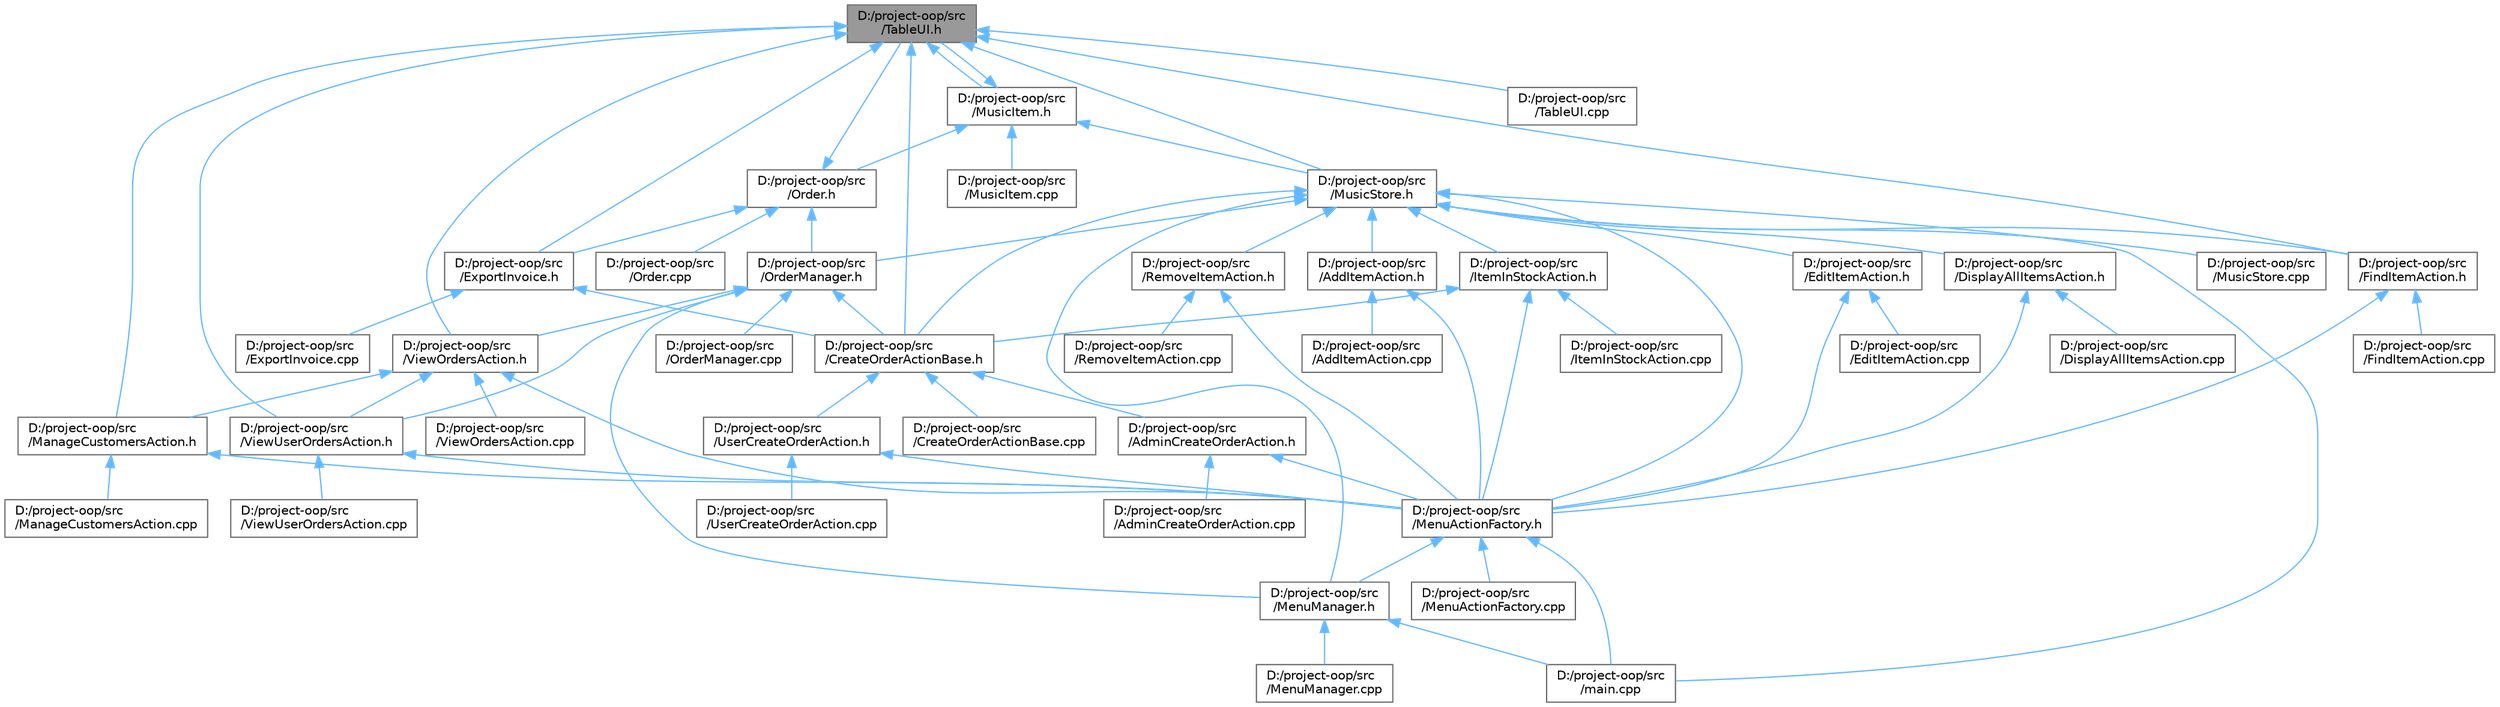 digraph "D:/project-oop/src/TableUI.h"
{
 // LATEX_PDF_SIZE
  bgcolor="transparent";
  edge [fontname=Helvetica,fontsize=10,labelfontname=Helvetica,labelfontsize=10];
  node [fontname=Helvetica,fontsize=10,shape=box,height=0.2,width=0.4];
  Node1 [id="Node000001",label="D:/project-oop/src\l/TableUI.h",height=0.2,width=0.4,color="gray40", fillcolor="grey60", style="filled", fontcolor="black",tooltip="Định nghĩa lớp TableUI để hiển thị dữ liệu dạng bảng trong giao diện dòng lệnh."];
  Node1 -> Node2 [id="edge1_Node000001_Node000002",dir="back",color="steelblue1",style="solid",tooltip=" "];
  Node2 [id="Node000002",label="D:/project-oop/src\l/CreateOrderActionBase.h",height=0.2,width=0.4,color="grey40", fillcolor="white", style="filled",URL="$_create_order_action_base_8h.html",tooltip="Định nghĩa lớp cơ sở cho hành động tạo đơn hàng, dùng chung cho cả quản trị viên và người dùng."];
  Node2 -> Node3 [id="edge2_Node000002_Node000003",dir="back",color="steelblue1",style="solid",tooltip=" "];
  Node3 [id="Node000003",label="D:/project-oop/src\l/AdminCreateOrderAction.h",height=0.2,width=0.4,color="grey40", fillcolor="white", style="filled",URL="$_admin_create_order_action_8h.html",tooltip="Định nghĩa lớp AdminCreateOrderAction cho phép quản trị viên tạo đơn hàng mới."];
  Node3 -> Node4 [id="edge3_Node000003_Node000004",dir="back",color="steelblue1",style="solid",tooltip=" "];
  Node4 [id="Node000004",label="D:/project-oop/src\l/AdminCreateOrderAction.cpp",height=0.2,width=0.4,color="grey40", fillcolor="white", style="filled",URL="$_admin_create_order_action_8cpp.html",tooltip=" "];
  Node3 -> Node5 [id="edge4_Node000003_Node000005",dir="back",color="steelblue1",style="solid",tooltip=" "];
  Node5 [id="Node000005",label="D:/project-oop/src\l/MenuActionFactory.h",height=0.2,width=0.4,color="grey40", fillcolor="white", style="filled",URL="$_menu_action_factory_8h.html",tooltip="Định nghĩa lớp MenuActionFactory để tạo các đối tượng hành động tương ứng với lựa chọn menu của người..."];
  Node5 -> Node6 [id="edge5_Node000005_Node000006",dir="back",color="steelblue1",style="solid",tooltip=" "];
  Node6 [id="Node000006",label="D:/project-oop/src\l/MenuActionFactory.cpp",height=0.2,width=0.4,color="grey40", fillcolor="white", style="filled",URL="$_menu_action_factory_8cpp.html",tooltip=" "];
  Node5 -> Node7 [id="edge6_Node000005_Node000007",dir="back",color="steelblue1",style="solid",tooltip=" "];
  Node7 [id="Node000007",label="D:/project-oop/src\l/MenuManager.h",height=0.2,width=0.4,color="grey40", fillcolor="white", style="filled",URL="$_menu_manager_8h.html",tooltip="Định nghĩa lớp MenuManager để quản lý các menu và xử lý tương tác của người dùng trong ứng dụng cửa h..."];
  Node7 -> Node8 [id="edge7_Node000007_Node000008",dir="back",color="steelblue1",style="solid",tooltip=" "];
  Node8 [id="Node000008",label="D:/project-oop/src\l/MenuManager.cpp",height=0.2,width=0.4,color="grey40", fillcolor="white", style="filled",URL="$_menu_manager_8cpp.html",tooltip=" "];
  Node7 -> Node9 [id="edge8_Node000007_Node000009",dir="back",color="steelblue1",style="solid",tooltip=" "];
  Node9 [id="Node000009",label="D:/project-oop/src\l/main.cpp",height=0.2,width=0.4,color="grey40", fillcolor="white", style="filled",URL="$main_8cpp.html",tooltip=" "];
  Node5 -> Node9 [id="edge9_Node000005_Node000009",dir="back",color="steelblue1",style="solid",tooltip=" "];
  Node2 -> Node10 [id="edge10_Node000002_Node000010",dir="back",color="steelblue1",style="solid",tooltip=" "];
  Node10 [id="Node000010",label="D:/project-oop/src\l/CreateOrderActionBase.cpp",height=0.2,width=0.4,color="grey40", fillcolor="white", style="filled",URL="$_create_order_action_base_8cpp.html",tooltip=" "];
  Node2 -> Node11 [id="edge11_Node000002_Node000011",dir="back",color="steelblue1",style="solid",tooltip=" "];
  Node11 [id="Node000011",label="D:/project-oop/src\l/UserCreateOrderAction.h",height=0.2,width=0.4,color="grey40", fillcolor="white", style="filled",URL="$_user_create_order_action_8h.html",tooltip="Định nghĩa lớp UserCreateOrderAction cho phép người dùng tạo đơn hàng mới."];
  Node11 -> Node5 [id="edge12_Node000011_Node000005",dir="back",color="steelblue1",style="solid",tooltip=" "];
  Node11 -> Node12 [id="edge13_Node000011_Node000012",dir="back",color="steelblue1",style="solid",tooltip=" "];
  Node12 [id="Node000012",label="D:/project-oop/src\l/UserCreateOrderAction.cpp",height=0.2,width=0.4,color="grey40", fillcolor="white", style="filled",URL="$_user_create_order_action_8cpp.html",tooltip=" "];
  Node1 -> Node13 [id="edge14_Node000001_Node000013",dir="back",color="steelblue1",style="solid",tooltip=" "];
  Node13 [id="Node000013",label="D:/project-oop/src\l/ExportInvoice.h",height=0.2,width=0.4,color="grey40", fillcolor="white", style="filled",URL="$_export_invoice_8h.html",tooltip="Định nghĩa lớp ExportInvoice để xuất hóa đơn cho đơn hàng và khách hàng."];
  Node13 -> Node2 [id="edge15_Node000013_Node000002",dir="back",color="steelblue1",style="solid",tooltip=" "];
  Node13 -> Node14 [id="edge16_Node000013_Node000014",dir="back",color="steelblue1",style="solid",tooltip=" "];
  Node14 [id="Node000014",label="D:/project-oop/src\l/ExportInvoice.cpp",height=0.2,width=0.4,color="grey40", fillcolor="white", style="filled",URL="$_export_invoice_8cpp.html",tooltip=" "];
  Node1 -> Node15 [id="edge17_Node000001_Node000015",dir="back",color="steelblue1",style="solid",tooltip=" "];
  Node15 [id="Node000015",label="D:/project-oop/src\l/FindItemAction.h",height=0.2,width=0.4,color="grey40", fillcolor="white", style="filled",URL="$_find_item_action_8h.html",tooltip="Định nghĩa lớp FindItemAction để tìm kiếm và hiển thị thông tin mặt hàng âm nhạc trong cửa hàng."];
  Node15 -> Node16 [id="edge18_Node000015_Node000016",dir="back",color="steelblue1",style="solid",tooltip=" "];
  Node16 [id="Node000016",label="D:/project-oop/src\l/FindItemAction.cpp",height=0.2,width=0.4,color="grey40", fillcolor="white", style="filled",URL="$_find_item_action_8cpp.html",tooltip=" "];
  Node15 -> Node5 [id="edge19_Node000015_Node000005",dir="back",color="steelblue1",style="solid",tooltip=" "];
  Node1 -> Node17 [id="edge20_Node000001_Node000017",dir="back",color="steelblue1",style="solid",tooltip=" "];
  Node17 [id="Node000017",label="D:/project-oop/src\l/ManageCustomersAction.h",height=0.2,width=0.4,color="grey40", fillcolor="white", style="filled",URL="$_manage_customers_action_8h.html",tooltip="Định nghĩa lớp ManageCustomersAction để quản lý thông tin khách hàng trong cửa hàng âm nhạc."];
  Node17 -> Node18 [id="edge21_Node000017_Node000018",dir="back",color="steelblue1",style="solid",tooltip=" "];
  Node18 [id="Node000018",label="D:/project-oop/src\l/ManageCustomersAction.cpp",height=0.2,width=0.4,color="grey40", fillcolor="white", style="filled",URL="$_manage_customers_action_8cpp.html",tooltip=" "];
  Node17 -> Node5 [id="edge22_Node000017_Node000005",dir="back",color="steelblue1",style="solid",tooltip=" "];
  Node1 -> Node19 [id="edge23_Node000001_Node000019",dir="back",color="steelblue1",style="solid",tooltip=" "];
  Node19 [id="Node000019",label="D:/project-oop/src\l/MusicItem.h",height=0.2,width=0.4,color="grey40", fillcolor="white", style="filled",URL="$_music_item_8h.html",tooltip="Định nghĩa lớp MusicItem để đại diện cho một mặt hàng âm nhạc trong cửa hàng."];
  Node19 -> Node20 [id="edge24_Node000019_Node000020",dir="back",color="steelblue1",style="solid",tooltip=" "];
  Node20 [id="Node000020",label="D:/project-oop/src\l/MusicItem.cpp",height=0.2,width=0.4,color="grey40", fillcolor="white", style="filled",URL="$_music_item_8cpp.html",tooltip=" "];
  Node19 -> Node21 [id="edge25_Node000019_Node000021",dir="back",color="steelblue1",style="solid",tooltip=" "];
  Node21 [id="Node000021",label="D:/project-oop/src\l/MusicStore.h",height=0.2,width=0.4,color="grey40", fillcolor="white", style="filled",URL="$_music_store_8h.html",tooltip="Định nghĩa lớp MusicStore để quản lý các mặt hàng âm nhạc trong cửa hàng."];
  Node21 -> Node22 [id="edge26_Node000021_Node000022",dir="back",color="steelblue1",style="solid",tooltip=" "];
  Node22 [id="Node000022",label="D:/project-oop/src\l/AddItemAction.h",height=0.2,width=0.4,color="grey40", fillcolor="white", style="filled",URL="$_add_item_action_8h.html",tooltip="Định nghĩa lớp AddItemAction thực hiện hành động thêm mặt hàng âm nhạc vào cửa hàng."];
  Node22 -> Node23 [id="edge27_Node000022_Node000023",dir="back",color="steelblue1",style="solid",tooltip=" "];
  Node23 [id="Node000023",label="D:/project-oop/src\l/AddItemAction.cpp",height=0.2,width=0.4,color="grey40", fillcolor="white", style="filled",URL="$_add_item_action_8cpp.html",tooltip=" "];
  Node22 -> Node5 [id="edge28_Node000022_Node000005",dir="back",color="steelblue1",style="solid",tooltip=" "];
  Node21 -> Node2 [id="edge29_Node000021_Node000002",dir="back",color="steelblue1",style="solid",tooltip=" "];
  Node21 -> Node24 [id="edge30_Node000021_Node000024",dir="back",color="steelblue1",style="solid",tooltip=" "];
  Node24 [id="Node000024",label="D:/project-oop/src\l/DisplayAllItemsAction.h",height=0.2,width=0.4,color="grey40", fillcolor="white", style="filled",URL="$_display_all_items_action_8h.html",tooltip="Định nghĩa lớp DisplayAllItemsAction để hiển thị tất cả các mặt hàng âm nhạc trong cửa hàng."];
  Node24 -> Node25 [id="edge31_Node000024_Node000025",dir="back",color="steelblue1",style="solid",tooltip=" "];
  Node25 [id="Node000025",label="D:/project-oop/src\l/DisplayAllItemsAction.cpp",height=0.2,width=0.4,color="grey40", fillcolor="white", style="filled",URL="$_display_all_items_action_8cpp.html",tooltip=" "];
  Node24 -> Node5 [id="edge32_Node000024_Node000005",dir="back",color="steelblue1",style="solid",tooltip=" "];
  Node21 -> Node26 [id="edge33_Node000021_Node000026",dir="back",color="steelblue1",style="solid",tooltip=" "];
  Node26 [id="Node000026",label="D:/project-oop/src\l/EditItemAction.h",height=0.2,width=0.4,color="grey40", fillcolor="white", style="filled",URL="$_edit_item_action_8h.html",tooltip="Định nghĩa lớp EditItemAction để chỉnh sửa thông tin mặt hàng âm nhạc trong cửa hàng."];
  Node26 -> Node27 [id="edge34_Node000026_Node000027",dir="back",color="steelblue1",style="solid",tooltip=" "];
  Node27 [id="Node000027",label="D:/project-oop/src\l/EditItemAction.cpp",height=0.2,width=0.4,color="grey40", fillcolor="white", style="filled",URL="$_edit_item_action_8cpp.html",tooltip=" "];
  Node26 -> Node5 [id="edge35_Node000026_Node000005",dir="back",color="steelblue1",style="solid",tooltip=" "];
  Node21 -> Node15 [id="edge36_Node000021_Node000015",dir="back",color="steelblue1",style="solid",tooltip=" "];
  Node21 -> Node28 [id="edge37_Node000021_Node000028",dir="back",color="steelblue1",style="solid",tooltip=" "];
  Node28 [id="Node000028",label="D:/project-oop/src\l/ItemInStockAction.h",height=0.2,width=0.4,color="grey40", fillcolor="white", style="filled",URL="$_item_in_stock_action_8h.html",tooltip="Định nghĩa lớp ItemInStockAction để hiển thị số lượng mặt hàng âm nhạc có sẵn trong kho."];
  Node28 -> Node2 [id="edge38_Node000028_Node000002",dir="back",color="steelblue1",style="solid",tooltip=" "];
  Node28 -> Node29 [id="edge39_Node000028_Node000029",dir="back",color="steelblue1",style="solid",tooltip=" "];
  Node29 [id="Node000029",label="D:/project-oop/src\l/ItemInStockAction.cpp",height=0.2,width=0.4,color="grey40", fillcolor="white", style="filled",URL="$_item_in_stock_action_8cpp.html",tooltip=" "];
  Node28 -> Node5 [id="edge40_Node000028_Node000005",dir="back",color="steelblue1",style="solid",tooltip=" "];
  Node21 -> Node5 [id="edge41_Node000021_Node000005",dir="back",color="steelblue1",style="solid",tooltip=" "];
  Node21 -> Node7 [id="edge42_Node000021_Node000007",dir="back",color="steelblue1",style="solid",tooltip=" "];
  Node21 -> Node30 [id="edge43_Node000021_Node000030",dir="back",color="steelblue1",style="solid",tooltip=" "];
  Node30 [id="Node000030",label="D:/project-oop/src\l/MusicStore.cpp",height=0.2,width=0.4,color="grey40", fillcolor="white", style="filled",URL="$_music_store_8cpp.html",tooltip=" "];
  Node21 -> Node31 [id="edge44_Node000021_Node000031",dir="back",color="steelblue1",style="solid",tooltip=" "];
  Node31 [id="Node000031",label="D:/project-oop/src\l/OrderManager.h",height=0.2,width=0.4,color="grey40", fillcolor="white", style="filled",URL="$_order_manager_8h.html",tooltip="Định nghĩa lớp OrderManager để quản lý các đơn hàng trong hệ thống."];
  Node31 -> Node2 [id="edge45_Node000031_Node000002",dir="back",color="steelblue1",style="solid",tooltip=" "];
  Node31 -> Node7 [id="edge46_Node000031_Node000007",dir="back",color="steelblue1",style="solid",tooltip=" "];
  Node31 -> Node32 [id="edge47_Node000031_Node000032",dir="back",color="steelblue1",style="solid",tooltip=" "];
  Node32 [id="Node000032",label="D:/project-oop/src\l/OrderManager.cpp",height=0.2,width=0.4,color="grey40", fillcolor="white", style="filled",URL="$_order_manager_8cpp.html",tooltip=" "];
  Node31 -> Node33 [id="edge48_Node000031_Node000033",dir="back",color="steelblue1",style="solid",tooltip=" "];
  Node33 [id="Node000033",label="D:/project-oop/src\l/ViewOrdersAction.h",height=0.2,width=0.4,color="grey40", fillcolor="white", style="filled",URL="$_view_orders_action_8h.html",tooltip="Định nghĩa lớp ViewOrdersAction để xử lý hành động hiển thị danh sách đơn hàng."];
  Node33 -> Node17 [id="edge49_Node000033_Node000017",dir="back",color="steelblue1",style="solid",tooltip=" "];
  Node33 -> Node5 [id="edge50_Node000033_Node000005",dir="back",color="steelblue1",style="solid",tooltip=" "];
  Node33 -> Node34 [id="edge51_Node000033_Node000034",dir="back",color="steelblue1",style="solid",tooltip=" "];
  Node34 [id="Node000034",label="D:/project-oop/src\l/ViewOrdersAction.cpp",height=0.2,width=0.4,color="grey40", fillcolor="white", style="filled",URL="$_view_orders_action_8cpp.html",tooltip=" "];
  Node33 -> Node35 [id="edge52_Node000033_Node000035",dir="back",color="steelblue1",style="solid",tooltip=" "];
  Node35 [id="Node000035",label="D:/project-oop/src\l/ViewUserOrdersAction.h",height=0.2,width=0.4,color="grey40", fillcolor="white", style="filled",URL="$_view_user_orders_action_8h.html",tooltip="Định nghĩa lớp ViewUserOrdersAction để xử lý hành động xem đơn hàng của người dùng."];
  Node35 -> Node5 [id="edge53_Node000035_Node000005",dir="back",color="steelblue1",style="solid",tooltip=" "];
  Node35 -> Node36 [id="edge54_Node000035_Node000036",dir="back",color="steelblue1",style="solid",tooltip=" "];
  Node36 [id="Node000036",label="D:/project-oop/src\l/ViewUserOrdersAction.cpp",height=0.2,width=0.4,color="grey40", fillcolor="white", style="filled",URL="$_view_user_orders_action_8cpp.html",tooltip=" "];
  Node31 -> Node35 [id="edge55_Node000031_Node000035",dir="back",color="steelblue1",style="solid",tooltip=" "];
  Node21 -> Node37 [id="edge56_Node000021_Node000037",dir="back",color="steelblue1",style="solid",tooltip=" "];
  Node37 [id="Node000037",label="D:/project-oop/src\l/RemoveItemAction.h",height=0.2,width=0.4,color="grey40", fillcolor="white", style="filled",URL="$_remove_item_action_8h.html",tooltip="Định nghĩa lớp RemoveItemAction để xử lý hành động xóa mặt hàng khỏi cửa hàng âm nhạc."];
  Node37 -> Node5 [id="edge57_Node000037_Node000005",dir="back",color="steelblue1",style="solid",tooltip=" "];
  Node37 -> Node38 [id="edge58_Node000037_Node000038",dir="back",color="steelblue1",style="solid",tooltip=" "];
  Node38 [id="Node000038",label="D:/project-oop/src\l/RemoveItemAction.cpp",height=0.2,width=0.4,color="grey40", fillcolor="white", style="filled",URL="$_remove_item_action_8cpp.html",tooltip=" "];
  Node21 -> Node9 [id="edge59_Node000021_Node000009",dir="back",color="steelblue1",style="solid",tooltip=" "];
  Node19 -> Node39 [id="edge60_Node000019_Node000039",dir="back",color="steelblue1",style="solid",tooltip=" "];
  Node39 [id="Node000039",label="D:/project-oop/src\l/Order.h",height=0.2,width=0.4,color="grey40", fillcolor="white", style="filled",URL="$_order_8h.html",tooltip="Định nghĩa lớp Order quản lý đơn hàng trong cửa hàng âm nhạc."];
  Node39 -> Node13 [id="edge61_Node000039_Node000013",dir="back",color="steelblue1",style="solid",tooltip=" "];
  Node39 -> Node40 [id="edge62_Node000039_Node000040",dir="back",color="steelblue1",style="solid",tooltip=" "];
  Node40 [id="Node000040",label="D:/project-oop/src\l/Order.cpp",height=0.2,width=0.4,color="grey40", fillcolor="white", style="filled",URL="$_order_8cpp.html",tooltip=" "];
  Node39 -> Node31 [id="edge63_Node000039_Node000031",dir="back",color="steelblue1",style="solid",tooltip=" "];
  Node39 -> Node1 [id="edge64_Node000039_Node000001",dir="back",color="steelblue1",style="solid",tooltip=" "];
  Node19 -> Node1 [id="edge65_Node000019_Node000001",dir="back",color="steelblue1",style="solid",tooltip=" "];
  Node1 -> Node21 [id="edge66_Node000001_Node000021",dir="back",color="steelblue1",style="solid",tooltip=" "];
  Node1 -> Node41 [id="edge67_Node000001_Node000041",dir="back",color="steelblue1",style="solid",tooltip=" "];
  Node41 [id="Node000041",label="D:/project-oop/src\l/TableUI.cpp",height=0.2,width=0.4,color="grey40", fillcolor="white", style="filled",URL="$_table_u_i_8cpp.html",tooltip=" "];
  Node1 -> Node33 [id="edge68_Node000001_Node000033",dir="back",color="steelblue1",style="solid",tooltip=" "];
  Node1 -> Node35 [id="edge69_Node000001_Node000035",dir="back",color="steelblue1",style="solid",tooltip=" "];
}
